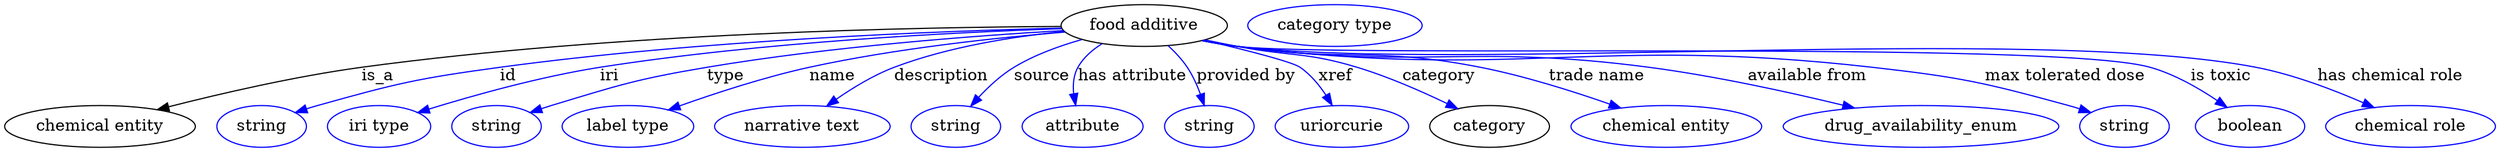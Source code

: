 digraph {
	graph [bb="0,0,2135.7,123"];
	node [label="\N"];
	"food additive"	[height=0.5,
		label="food additive",
		pos="976.89,105",
		width=1.9859];
	"chemical entity"	[height=0.5,
		pos="81.893,18",
		width=2.2748];
	"food additive" -> "chemical entity"	[label=is_a,
		lp="319.89,61.5",
		pos="e,131.28,32.529 905.02,104.19 781.82,103.63 522.6,98.625 305.89,69 249.37,61.273 186.01,46.55 141.13,35.073"];
	id	[color=blue,
		height=0.5,
		label=string,
		pos="219.89,18",
		width=1.0652];
	"food additive" -> id	[color=blue,
		label=id,
		lp="431.89,61.5",
		pos="e,248.88,29.966 905.55,102.75 800.05,100.16 596.4,92.338 424.89,69 354.24,59.386 336.54,55.278 267.89,36 264.79,35.128 261.59,34.158 \
258.39,33.138",
		style=solid];
	iri	[color=blue,
		height=0.5,
		label="iri type",
		pos="320.89,18",
		width=1.2277];
	"food additive" -> iri	[color=blue,
		label=iri,
		lp="518.89,61.5",
		pos="e,354.09,29.922 906.22,102.27 814.55,99.218 649.93,90.94 510.89,69 459.55,60.899 402.01,44.726 363.84,32.961",
		style=solid];
	type	[color=blue,
		height=0.5,
		label=string,
		pos="421.89,18",
		width=1.0652];
	"food additive" -> type	[color=blue,
		label=type,
		lp="618.89,61.5",
		pos="e,450.82,30.003 907.56,100.59 832.18,96.171 708.35,86.819 602.89,69 542.42,58.781 527.59,53.789 468.89,36 466.13,35.162 463.29,34.255 \
460.44,33.311",
		style=solid];
	name	[color=blue,
		height=0.5,
		label="label type",
		pos="534.89,18",
		width=1.5707];
	"food additive" -> name	[color=blue,
		label=name,
		lp="709.89,61.5",
		pos="e,569.46,32.252 908.72,99.366 850.18,94.515 763.79,85.269 689.89,69 651.77,60.607 609.69,46.725 579,35.715",
		style=solid];
	description	[color=blue,
		height=0.5,
		label="narrative text",
		pos="684.89,18",
		width=2.0943];
	"food additive" -> description	[color=blue,
		label=description,
		lp="803.39,61.5",
		pos="e,705.47,35.529 908.05,99.889 865.16,95.604 809.47,86.855 762.89,69 745.48,62.325 727.84,51.44 713.75,41.529",
		style=solid];
	source	[color=blue,
		height=0.5,
		label=string,
		pos="816.89,18",
		width=1.0652];
	"food additive" -> source	[color=blue,
		label=source,
		lp="888.89,61.5",
		pos="e,829.09,35.505 922.96,93.036 903.72,87.64 882.47,79.884 864.89,69 853.97,62.239 843.81,52.425 835.68,43.278",
		style=solid];
	"has attribute"	[color=blue,
		height=0.5,
		label=attribute,
		pos="924.89,18",
		width=1.4443];
	"food additive" -> "has attribute"	[color=blue,
		label="has attribute",
		lp="966.89,61.5",
		pos="e,918.43,36.221 940.73,89.361 932.43,84.208 924.66,77.513 919.89,69 916.04,62.118 915.53,53.863 916.49,46.061",
		style=solid];
	"provided by"	[color=blue,
		height=0.5,
		label=string,
		pos="1032.9,18",
		width=1.0652];
	"food additive" -> "provided by"	[color=blue,
		label="provided by",
		lp="1064.4,61.5",
		pos="e,1028.5,36.115 997.43,87.645 1003.3,82.192 1009.4,75.768 1013.9,69 1018.6,61.938 1022.4,53.545 1025.3,45.671",
		style=solid];
	xref	[color=blue,
		height=0.5,
		label=uriorcurie,
		pos="1146.9,18",
		width=1.5887];
	"food additive" -> xref	[color=blue,
		label=xref,
		lp="1141.4,61.5",
		pos="e,1138.5,36.236 1028,92.404 1062.8,84.213 1103.8,73.862 1110.9,69 1119.9,62.829 1127.4,53.638 1133.3,44.813",
		style=solid];
	category	[height=0.5,
		pos="1273.9,18",
		width=1.4263];
	"food additive" -> category	[color=blue,
		label=category,
		lp="1230.4,61.5",
		pos="e,1246.5,33.253 1029.3,92.57 1038.5,90.653 1048,88.727 1056.9,87 1102.5,78.169 1115.4,82.43 1159.9,69 1186.6,60.948 1215.3,48.325 \
1237.2,37.778",
		style=solid];
	"trade name"	[color=blue,
		height=0.5,
		label="chemical entity",
		pos="1424.9,18",
		width=2.2748];
	"food additive" -> "trade name"	[color=blue,
		label="trade name",
		lp="1364.9,61.5",
		pos="e,1386,33.868 1027.5,92.259 1037.2,90.286 1047.3,88.42 1056.9,87 1149.1,73.284 1174.4,87.092 1265.9,69 1303.7,61.526 1345.1,48.309 \
1376.3,37.34",
		style=solid];
	"available from"	[color=blue,
		height=0.5,
		label=drug_availability_enum,
		pos="1642.9,18",
		width=3.2858];
	"food additive" -> "available from"	[color=blue,
		label="available from",
		lp="1545.4,61.5",
		pos="e,1585.9,33.912 1027,92.075 1036.9,90.093 1047.2,88.272 1056.9,87 1212.7,66.61 1254.1,89.546 1409.9,69 1466.4,61.539 1529.7,47.61 \
1576,36.345",
		style=solid];
	"max tolerated dose"	[color=blue,
		height=0.5,
		label=string,
		pos="1817.9,18",
		width=1.0652];
	"food additive" -> "max tolerated dose"	[color=blue,
		label="max tolerated dose",
		lp="1766.9,61.5",
		pos="e,1789.2,29.946 1026.6,92.022 1036.6,90.018 1047,88.202 1056.9,87 1297,57.745 1360.5,96.268 1600.9,69 1676.9,60.374 1696.1,56.163 \
1769.9,36 1773,35.138 1776.3,34.17 1779.5,33.145",
		style=solid];
	"is toxic"	[color=blue,
		height=0.5,
		label=boolean,
		pos="1924.9,18",
		width=1.2999];
	"food additive" -> "is toxic"	[color=blue,
		label="is toxic",
		lp="1900.9,61.5",
		pos="e,1905.3,34.484 1026.6,91.943 1036.6,89.945 1047,88.152 1056.9,87 1143.3,76.912 1756.2,92.828 1839.9,69 1860.5,63.146 1881.2,51.106 \
1897,40.308",
		style=solid];
	"has chemical role"	[color=blue,
		height=0.5,
		label="chemical role",
		pos="2062.9,18",
		width=2.022];
	"food additive" -> "has chemical role"	[color=blue,
		label="has chemical role",
		lp="2046.4,61.5",
		pos="e,2031.5,34.384 1026.6,91.924 1036.6,89.928 1047,88.14 1056.9,87 1249.9,64.711 1740.2,105.94 1930.9,69 1962.6,62.863 1996.6,49.811 \
2022.2,38.581",
		style=solid];
	"named thing_category"	[color=blue,
		height=0.5,
		label="category type",
		pos="1140.9,105",
		width=2.0762];
}
